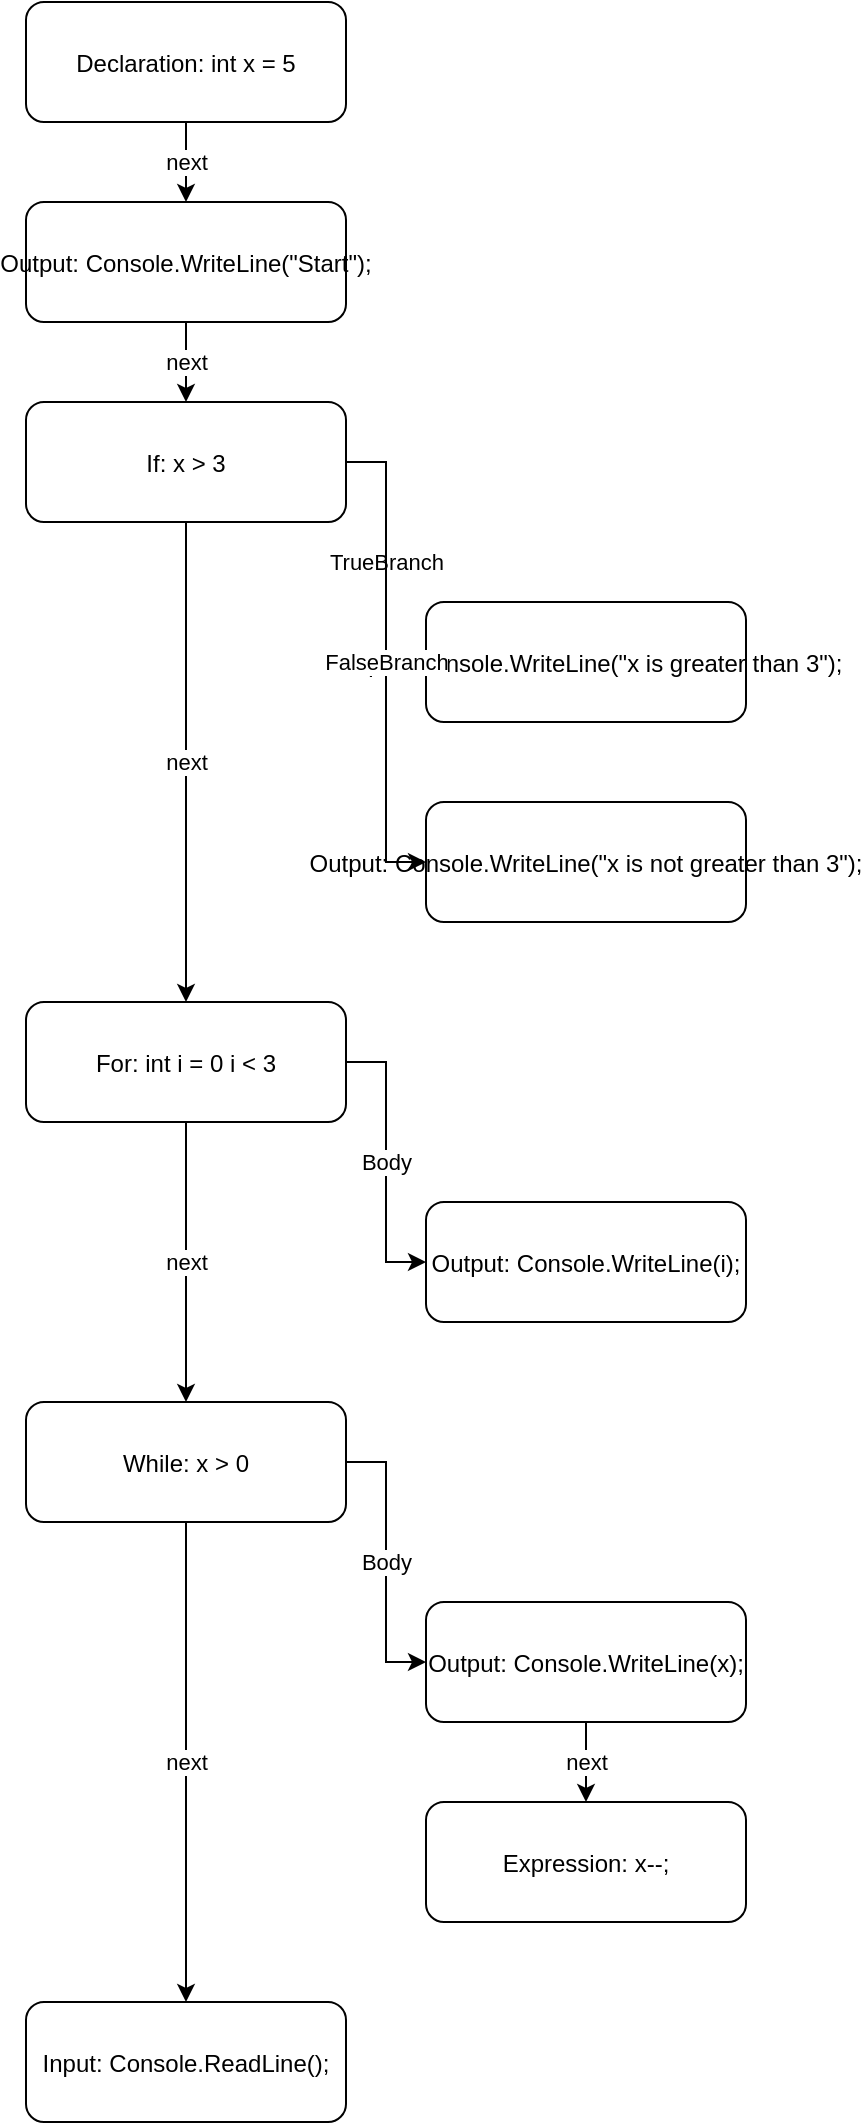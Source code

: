 <mxGraphModel><root><mxCell id="0" /><mxCell id="1" parent="0" /><mxCell id="100" value="Declaration: int x = 5" style="shape=rectangle;rounded=1;" vertex="1" parent="1"><mxGeometry x="50" y="20" width="160" height="60" as="geometry" /></mxCell><mxCell id="101" value="Output: Console.WriteLine(&quot;Start&quot;);" style="shape=rectangle;rounded=1;" vertex="1" parent="1"><mxGeometry x="50" y="120" width="160" height="60" as="geometry" /></mxCell><mxCell id="102" value="If: x &gt; 3" style="shape=rectangle;rounded=1;" vertex="1" parent="1"><mxGeometry x="50" y="220" width="160" height="60" as="geometry" /></mxCell><mxCell id="103" value="Output: Console.WriteLine(&quot;x is greater than 3&quot;);" style="shape=rectangle;rounded=1;" vertex="1" parent="1"><mxGeometry x="250" y="320" width="160" height="60" as="geometry" /></mxCell><mxCell id="104" value="Output: Console.WriteLine(&quot;x is not greater than 3&quot;);" style="shape=rectangle;rounded=1;" vertex="1" parent="1"><mxGeometry x="250" y="420" width="160" height="60" as="geometry" /></mxCell><mxCell id="105" value="For: int i = 0 i &lt; 3" style="shape=rectangle;rounded=1;" vertex="1" parent="1"><mxGeometry x="50" y="520" width="160" height="60" as="geometry" /></mxCell><mxCell id="106" value="Output: Console.WriteLine(i);" style="shape=rectangle;rounded=1;" vertex="1" parent="1"><mxGeometry x="250" y="620" width="160" height="60" as="geometry" /></mxCell><mxCell id="107" value="While: x &gt; 0" style="shape=rectangle;rounded=1;" vertex="1" parent="1"><mxGeometry x="50" y="720" width="160" height="60" as="geometry" /></mxCell><mxCell id="108" value="Output: Console.WriteLine(x);" style="shape=rectangle;rounded=1;" vertex="1" parent="1"><mxGeometry x="250" y="820" width="160" height="60" as="geometry" /></mxCell><mxCell id="109" value="Expression: x--;" style="shape=rectangle;rounded=1;" vertex="1" parent="1"><mxGeometry x="250" y="920" width="160" height="60" as="geometry" /></mxCell><mxCell id="110" value="Input: Console.ReadLine();" style="shape=rectangle;rounded=1;" vertex="1" parent="1"><mxGeometry x="50" y="1020" width="160" height="60" as="geometry" /></mxCell><mxCell id="1000" value="next" style="edgeStyle=elbowEdgeStyle;rounded=0;html=1;" edge="1" source="100" target="101" parent="1"><mxGeometry relative="1" as="geometry" /></mxCell><mxCell id="1001" value="next" style="edgeStyle=elbowEdgeStyle;rounded=0;html=1;" edge="1" source="101" target="102" parent="1"><mxGeometry relative="1" as="geometry" /></mxCell><mxCell id="1002" value="TrueBranch" style="edgeStyle=elbowEdgeStyle;rounded=0;html=1;" edge="1" source="102" target="103" parent="1"><mxGeometry relative="1" as="geometry" /></mxCell><mxCell id="1003" value="FalseBranch" style="edgeStyle=elbowEdgeStyle;rounded=0;html=1;" edge="1" source="102" target="104" parent="1"><mxGeometry relative="1" as="geometry" /></mxCell><mxCell id="1004" value="next" style="edgeStyle=elbowEdgeStyle;rounded=0;html=1;" edge="1" source="102" target="105" parent="1"><mxGeometry relative="1" as="geometry" /></mxCell><mxCell id="1005" value="Body" style="edgeStyle=elbowEdgeStyle;rounded=0;html=1;" edge="1" source="105" target="106" parent="1"><mxGeometry relative="1" as="geometry" /></mxCell><mxCell id="1006" value="next" style="edgeStyle=elbowEdgeStyle;rounded=0;html=1;" edge="1" source="105" target="107" parent="1"><mxGeometry relative="1" as="geometry" /></mxCell><mxCell id="1007" value="next" style="edgeStyle=elbowEdgeStyle;rounded=0;html=1;" edge="1" source="108" target="109" parent="1"><mxGeometry relative="1" as="geometry" /></mxCell><mxCell id="1008" value="Body" style="edgeStyle=elbowEdgeStyle;rounded=0;html=1;" edge="1" source="107" target="108" parent="1"><mxGeometry relative="1" as="geometry" /></mxCell><mxCell id="1009" value="next" style="edgeStyle=elbowEdgeStyle;rounded=0;html=1;" edge="1" source="107" target="110" parent="1"><mxGeometry relative="1" as="geometry" /></mxCell></root></mxGraphModel>